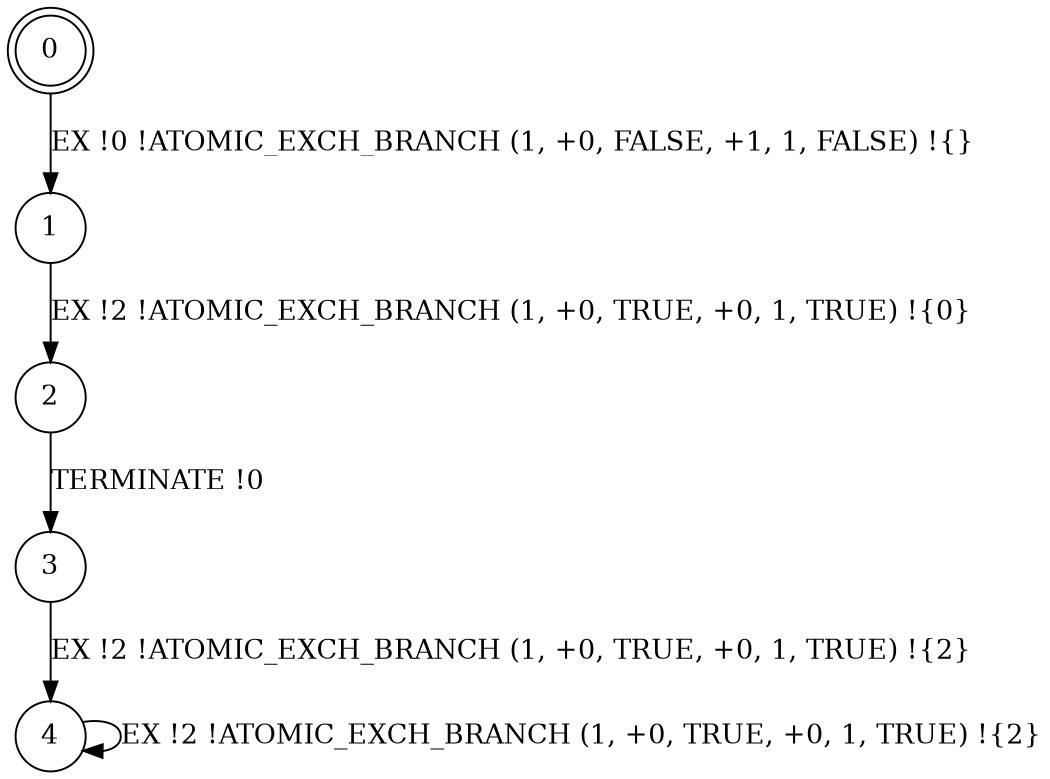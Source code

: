 digraph BCG {
size = "7, 10.5";
center = TRUE;
node [shape = circle];
0 [peripheries = 2];
0 -> 1 [label = "EX !0 !ATOMIC_EXCH_BRANCH (1, +0, FALSE, +1, 1, FALSE) !{}"];
1 -> 2 [label = "EX !2 !ATOMIC_EXCH_BRANCH (1, +0, TRUE, +0, 1, TRUE) !{0}"];
2 -> 3 [label = "TERMINATE !0"];
3 -> 4 [label = "EX !2 !ATOMIC_EXCH_BRANCH (1, +0, TRUE, +0, 1, TRUE) !{2}"];
4 -> 4 [label = "EX !2 !ATOMIC_EXCH_BRANCH (1, +0, TRUE, +0, 1, TRUE) !{2}"];
}
